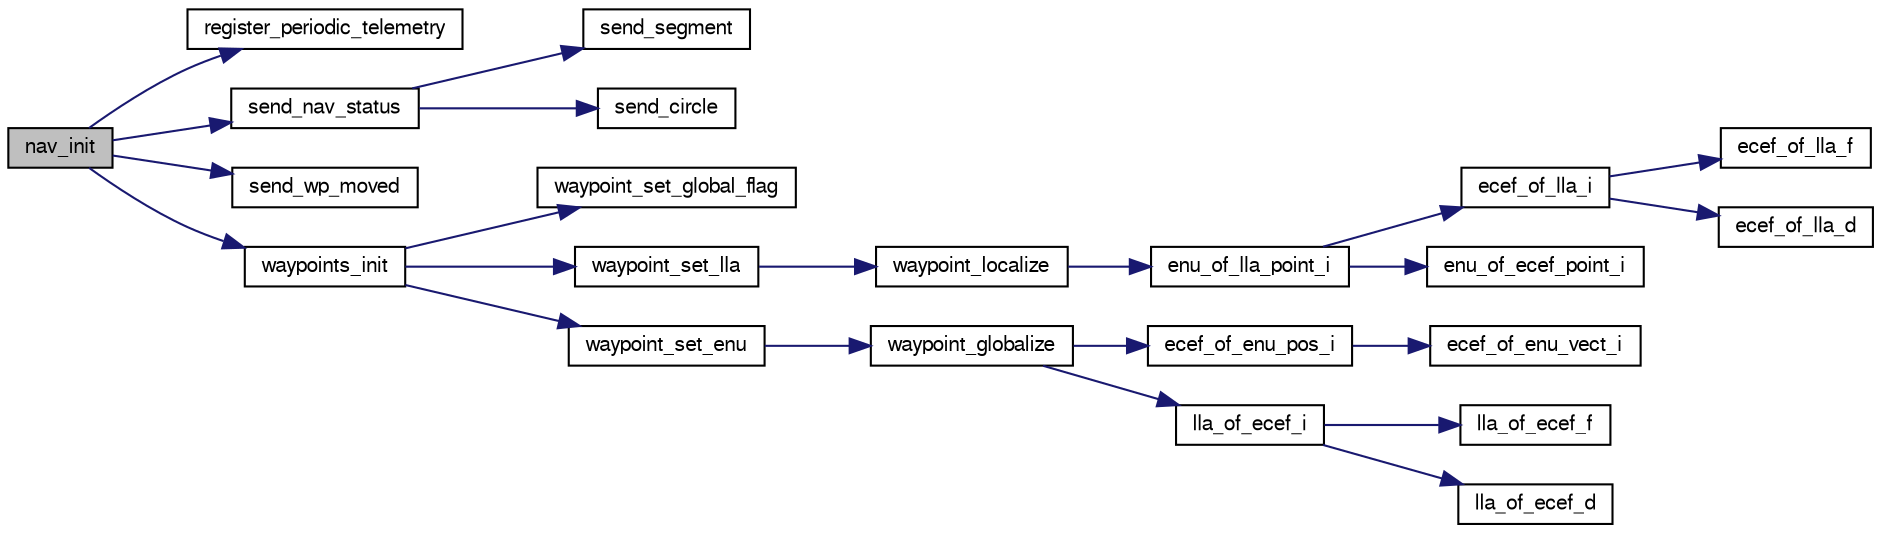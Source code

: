 digraph "nav_init"
{
  edge [fontname="FreeSans",fontsize="10",labelfontname="FreeSans",labelfontsize="10"];
  node [fontname="FreeSans",fontsize="10",shape=record];
  rankdir="LR";
  Node1 [label="nav_init",height=0.2,width=0.4,color="black", fillcolor="grey75", style="filled", fontcolor="black"];
  Node1 -> Node2 [color="midnightblue",fontsize="10",style="solid",fontname="FreeSans"];
  Node2 [label="register_periodic_telemetry",height=0.2,width=0.4,color="black", fillcolor="white", style="filled",URL="$telemetry_8c.html#a8b8cf43739f06c54d16370c141b541a0",tooltip="Register a telemetry callback function. "];
  Node1 -> Node3 [color="midnightblue",fontsize="10",style="solid",fontname="FreeSans"];
  Node3 [label="send_nav_status",height=0.2,width=0.4,color="black", fillcolor="white", style="filled",URL="$rotorcraft_2navigation_8c.html#a2332bd79a09ee7d64b4e82cf14b2eaaa"];
  Node3 -> Node4 [color="midnightblue",fontsize="10",style="solid",fontname="FreeSans"];
  Node4 [label="send_segment",height=0.2,width=0.4,color="black", fillcolor="white", style="filled",URL="$rotorcraft_2navigation_8c.html#aba649a025aa04b4a2ed1a655b1aa8cbc"];
  Node3 -> Node5 [color="midnightblue",fontsize="10",style="solid",fontname="FreeSans"];
  Node5 [label="send_circle",height=0.2,width=0.4,color="black", fillcolor="white", style="filled",URL="$rotorcraft_2navigation_8c.html#a85eca54f8ec2b08e0bbf90661612ed7c"];
  Node1 -> Node6 [color="midnightblue",fontsize="10",style="solid",fontname="FreeSans"];
  Node6 [label="send_wp_moved",height=0.2,width=0.4,color="black", fillcolor="white", style="filled",URL="$rotorcraft_2navigation_8c.html#af6a9f2948665f049b94ca46998f2bc0d"];
  Node1 -> Node7 [color="midnightblue",fontsize="10",style="solid",fontname="FreeSans"];
  Node7 [label="waypoints_init",height=0.2,width=0.4,color="black", fillcolor="white", style="filled",URL="$nav_2waypoints_8c.html#a8d575cfbc187cac4cae8049873821e96",tooltip="initialize global and local waypoints "];
  Node7 -> Node8 [color="midnightblue",fontsize="10",style="solid",fontname="FreeSans"];
  Node8 [label="waypoint_set_global_flag",height=0.2,width=0.4,color="black", fillcolor="white", style="filled",URL="$nav_2waypoints_8c.html#a848bd882e4fbb1177cbaec14f6381bf2"];
  Node7 -> Node9 [color="midnightblue",fontsize="10",style="solid",fontname="FreeSans"];
  Node9 [label="waypoint_set_lla",height=0.2,width=0.4,color="black", fillcolor="white", style="filled",URL="$nav_2waypoints_8c.html#ae5ab24779a6d54a1086c472935b21f47"];
  Node9 -> Node10 [color="midnightblue",fontsize="10",style="solid",fontname="FreeSans"];
  Node10 [label="waypoint_localize",height=0.2,width=0.4,color="black", fillcolor="white", style="filled",URL="$nav_2waypoints_8c.html#af184581f432d472b608685122f2d944d",tooltip="update local ENU coordinates from its LLA coordinates "];
  Node10 -> Node11 [color="midnightblue",fontsize="10",style="solid",fontname="FreeSans"];
  Node11 [label="enu_of_lla_point_i",height=0.2,width=0.4,color="black", fillcolor="white", style="filled",URL="$group__math__geodetic__int.html#gab462d1e8278e0dd9cbc9ff463cde8f5e",tooltip="Convert a point from LLA to local ENU. "];
  Node11 -> Node12 [color="midnightblue",fontsize="10",style="solid",fontname="FreeSans"];
  Node12 [label="ecef_of_lla_i",height=0.2,width=0.4,color="black", fillcolor="white", style="filled",URL="$group__math__geodetic__int.html#ga386f7bf340618bf1454ca2a3b5086100",tooltip="Convert a LLA to ECEF. "];
  Node12 -> Node13 [color="midnightblue",fontsize="10",style="solid",fontname="FreeSans"];
  Node13 [label="ecef_of_lla_f",height=0.2,width=0.4,color="black", fillcolor="white", style="filled",URL="$pprz__geodetic__float_8c.html#a65bc5ba8b61d014ca659035759cc001c"];
  Node12 -> Node14 [color="midnightblue",fontsize="10",style="solid",fontname="FreeSans"];
  Node14 [label="ecef_of_lla_d",height=0.2,width=0.4,color="black", fillcolor="white", style="filled",URL="$group__math__geodetic__double.html#gae6608c48696daebf3382f08e655028d9"];
  Node11 -> Node15 [color="midnightblue",fontsize="10",style="solid",fontname="FreeSans"];
  Node15 [label="enu_of_ecef_point_i",height=0.2,width=0.4,color="black", fillcolor="white", style="filled",URL="$group__math__geodetic__int.html#ga85bcbfc73a43b120465422ec55647573",tooltip="Convert a point from ECEF to local ENU. "];
  Node7 -> Node16 [color="midnightblue",fontsize="10",style="solid",fontname="FreeSans"];
  Node16 [label="waypoint_set_enu",height=0.2,width=0.4,color="black", fillcolor="white", style="filled",URL="$nav_2waypoints_8c.html#affb3b24527cc3e5342715d567fa245dc",tooltip="Set local ENU waypoint coordinates. "];
  Node16 -> Node17 [color="midnightblue",fontsize="10",style="solid",fontname="FreeSans"];
  Node17 [label="waypoint_globalize",height=0.2,width=0.4,color="black", fillcolor="white", style="filled",URL="$nav_2waypoints_8c.html#a10acece8582506367e9e9df3694bf31b",tooltip="update global LLA coordinates from its ENU coordinates "];
  Node17 -> Node18 [color="midnightblue",fontsize="10",style="solid",fontname="FreeSans"];
  Node18 [label="ecef_of_enu_pos_i",height=0.2,width=0.4,color="black", fillcolor="white", style="filled",URL="$group__math__geodetic__int.html#gaaeff7441301129ca712e828b9b4f474e",tooltip="Convert a local ENU position to ECEF. "];
  Node18 -> Node19 [color="midnightblue",fontsize="10",style="solid",fontname="FreeSans"];
  Node19 [label="ecef_of_enu_vect_i",height=0.2,width=0.4,color="black", fillcolor="white", style="filled",URL="$group__math__geodetic__int.html#gaabe6e63048c95afdffdd4a581dc5f2b8",tooltip="Rotate a vector from ENU to ECEF. "];
  Node17 -> Node20 [color="midnightblue",fontsize="10",style="solid",fontname="FreeSans"];
  Node20 [label="lla_of_ecef_i",height=0.2,width=0.4,color="black", fillcolor="white", style="filled",URL="$group__math__geodetic__int.html#gaea47a32071c2427f895fcb1df32c4e23",tooltip="Convert a ECEF to LLA. "];
  Node20 -> Node21 [color="midnightblue",fontsize="10",style="solid",fontname="FreeSans"];
  Node21 [label="lla_of_ecef_f",height=0.2,width=0.4,color="black", fillcolor="white", style="filled",URL="$pprz__geodetic__float_8c.html#adecd186d51b41b09f0cad928c0d2f68e"];
  Node20 -> Node22 [color="midnightblue",fontsize="10",style="solid",fontname="FreeSans"];
  Node22 [label="lla_of_ecef_d",height=0.2,width=0.4,color="black", fillcolor="white", style="filled",URL="$group__math__geodetic__double.html#ga9d3464ccabcd97db9fb4e1c7d25dfe16"];
}
